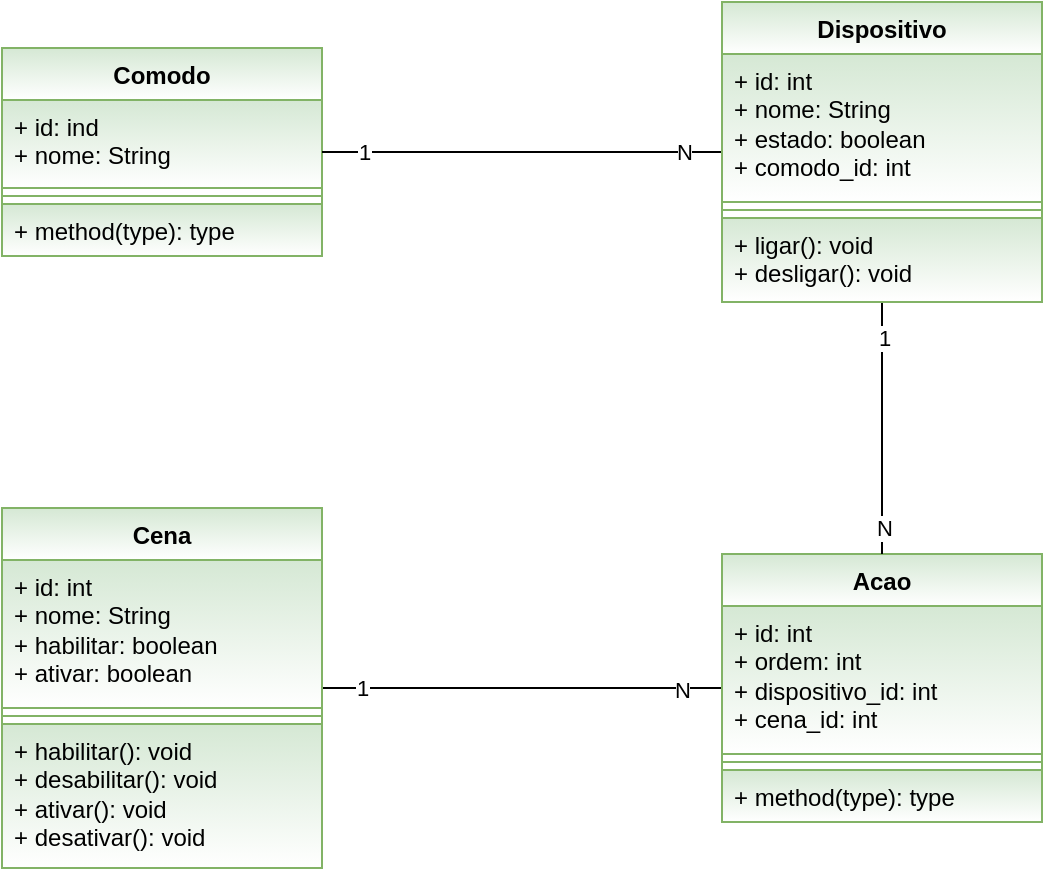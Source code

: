 <mxfile version="28.1.2">
  <diagram name="Página-1" id="jPx56pyTARAd1mzxEmDt">
    <mxGraphModel grid="1" page="1" gridSize="10" guides="1" tooltips="1" connect="1" arrows="1" fold="1" pageScale="1" pageWidth="827" pageHeight="1169" math="0" shadow="0">
      <root>
        <mxCell id="0" />
        <mxCell id="1" parent="0" />
        <mxCell id="Opfk4KADFe1aWOcbteG7-23" style="edgeStyle=orthogonalEdgeStyle;rounded=0;orthogonalLoop=1;jettySize=auto;html=1;endArrow=none;endFill=0;" edge="1" parent="1" source="Opfk4KADFe1aWOcbteG7-1" target="Opfk4KADFe1aWOcbteG7-5">
          <mxGeometry relative="1" as="geometry" />
        </mxCell>
        <mxCell id="Opfk4KADFe1aWOcbteG7-36" value="N" style="edgeLabel;html=1;align=center;verticalAlign=middle;resizable=0;points=[];" vertex="1" connectable="0" parent="Opfk4KADFe1aWOcbteG7-23">
          <mxGeometry x="0.72" y="-1" relative="1" as="geometry">
            <mxPoint x="8" as="offset" />
          </mxGeometry>
        </mxCell>
        <mxCell id="Opfk4KADFe1aWOcbteG7-37" value="1" style="edgeLabel;html=1;align=center;verticalAlign=middle;resizable=0;points=[];" vertex="1" connectable="0" parent="Opfk4KADFe1aWOcbteG7-23">
          <mxGeometry x="-0.788" relative="1" as="geometry">
            <mxPoint x="-1" as="offset" />
          </mxGeometry>
        </mxCell>
        <mxCell id="Opfk4KADFe1aWOcbteG7-1" value="Cena" style="swimlane;fontStyle=1;align=center;verticalAlign=top;childLayout=stackLayout;horizontal=1;startSize=26;horizontalStack=0;resizeParent=1;resizeParentMax=0;resizeLast=0;collapsible=1;marginBottom=0;whiteSpace=wrap;html=1;perimeterSpacing=0;fillColor=#d5e8d4;strokeColor=#82b366;fillStyle=solid;gradientColor=#FFFFFF;" vertex="1" parent="1">
          <mxGeometry x="190" y="320" width="160" height="180" as="geometry" />
        </mxCell>
        <mxCell id="Opfk4KADFe1aWOcbteG7-2" value="+ id: int&lt;div&gt;+ nome: String&lt;/div&gt;&lt;div&gt;&lt;span style=&quot;background-color: transparent; color: light-dark(rgb(0, 0, 0), rgb(255, 255, 255));&quot;&gt;+ habilitar: boolean&lt;/span&gt;&lt;/div&gt;&lt;div&gt;&lt;span style=&quot;background-color: transparent; color: light-dark(rgb(0, 0, 0), rgb(255, 255, 255));&quot;&gt;+ ativar: boolean&lt;/span&gt;&lt;/div&gt;" style="text;strokeColor=#82b366;fillColor=#d5e8d4;align=left;verticalAlign=top;spacingLeft=4;spacingRight=4;overflow=hidden;rotatable=0;points=[[0,0.5],[1,0.5]];portConstraint=eastwest;whiteSpace=wrap;html=1;perimeterSpacing=0;fillStyle=solid;gradientColor=#FFFFFF;" vertex="1" parent="Opfk4KADFe1aWOcbteG7-1">
          <mxGeometry y="26" width="160" height="74" as="geometry" />
        </mxCell>
        <mxCell id="Opfk4KADFe1aWOcbteG7-3" value="" style="line;strokeWidth=1;fillColor=#d5e8d4;align=left;verticalAlign=middle;spacingTop=-1;spacingLeft=3;spacingRight=3;rotatable=0;labelPosition=right;points=[];portConstraint=eastwest;strokeColor=#82b366;perimeterSpacing=0;fillStyle=solid;gradientColor=#FFFFFF;" vertex="1" parent="Opfk4KADFe1aWOcbteG7-1">
          <mxGeometry y="100" width="160" height="8" as="geometry" />
        </mxCell>
        <mxCell id="Opfk4KADFe1aWOcbteG7-4" value="+ habilitar(): void&lt;div&gt;+ desabilitar(): void&lt;/div&gt;&lt;div&gt;+ ativar(): void&lt;/div&gt;&lt;div&gt;+ desativar(): void&lt;/div&gt;" style="text;strokeColor=#82b366;fillColor=#d5e8d4;align=left;verticalAlign=top;spacingLeft=4;spacingRight=4;overflow=hidden;rotatable=0;points=[[0,0.5],[1,0.5]];portConstraint=eastwest;whiteSpace=wrap;html=1;perimeterSpacing=0;fillStyle=solid;gradientColor=#FFFFFF;" vertex="1" parent="Opfk4KADFe1aWOcbteG7-1">
          <mxGeometry y="108" width="160" height="72" as="geometry" />
        </mxCell>
        <mxCell id="Opfk4KADFe1aWOcbteG7-5" value="Acao" style="swimlane;fontStyle=1;align=center;verticalAlign=top;childLayout=stackLayout;horizontal=1;startSize=26;horizontalStack=0;resizeParent=1;resizeParentMax=0;resizeLast=0;collapsible=1;marginBottom=0;whiteSpace=wrap;html=1;perimeterSpacing=0;fillColor=#d5e8d4;strokeColor=#82b366;fillStyle=solid;gradientColor=#FFFFFF;" vertex="1" parent="1">
          <mxGeometry x="550" y="343" width="160" height="134" as="geometry" />
        </mxCell>
        <mxCell id="Opfk4KADFe1aWOcbteG7-6" value="&lt;div&gt;&lt;span style=&quot;background-color: transparent; color: light-dark(rgb(0, 0, 0), rgb(255, 255, 255));&quot;&gt;+ id: int&lt;/span&gt;&lt;/div&gt;&lt;div&gt;+ ordem: int&lt;/div&gt;+ dispositivo_id: int&lt;div&gt;+ cena_id: int&lt;/div&gt;&lt;div&gt;&lt;br&gt;&lt;/div&gt;" style="text;strokeColor=#82b366;fillColor=#d5e8d4;align=left;verticalAlign=top;spacingLeft=4;spacingRight=4;overflow=hidden;rotatable=0;points=[[0,0.5],[1,0.5]];portConstraint=eastwest;whiteSpace=wrap;html=1;perimeterSpacing=0;fillStyle=solid;gradientColor=#FFFFFF;" vertex="1" parent="Opfk4KADFe1aWOcbteG7-5">
          <mxGeometry y="26" width="160" height="74" as="geometry" />
        </mxCell>
        <mxCell id="Opfk4KADFe1aWOcbteG7-7" value="" style="line;strokeWidth=1;fillColor=#d5e8d4;align=left;verticalAlign=middle;spacingTop=-1;spacingLeft=3;spacingRight=3;rotatable=0;labelPosition=right;points=[];portConstraint=eastwest;strokeColor=#82b366;perimeterSpacing=0;fillStyle=solid;gradientColor=#FFFFFF;" vertex="1" parent="Opfk4KADFe1aWOcbteG7-5">
          <mxGeometry y="100" width="160" height="8" as="geometry" />
        </mxCell>
        <mxCell id="Opfk4KADFe1aWOcbteG7-8" value="+ method(type): type" style="text;strokeColor=#82b366;fillColor=#d5e8d4;align=left;verticalAlign=top;spacingLeft=4;spacingRight=4;overflow=hidden;rotatable=0;points=[[0,0.5],[1,0.5]];portConstraint=eastwest;whiteSpace=wrap;html=1;perimeterSpacing=0;fillStyle=solid;gradientColor=#FFFFFF;" vertex="1" parent="Opfk4KADFe1aWOcbteG7-5">
          <mxGeometry y="108" width="160" height="26" as="geometry" />
        </mxCell>
        <mxCell id="Opfk4KADFe1aWOcbteG7-9" value="Comodo" style="swimlane;fontStyle=1;align=center;verticalAlign=top;childLayout=stackLayout;horizontal=1;startSize=26;horizontalStack=0;resizeParent=1;resizeParentMax=0;resizeLast=0;collapsible=1;marginBottom=0;whiteSpace=wrap;html=1;perimeterSpacing=0;fillColor=#d5e8d4;strokeColor=#82b366;fillStyle=solid;gradientColor=#FFFFFF;" vertex="1" parent="1">
          <mxGeometry x="190" y="90" width="160" height="104" as="geometry" />
        </mxCell>
        <mxCell id="Opfk4KADFe1aWOcbteG7-10" value="+ id: ind&lt;div&gt;+ nome: String&lt;/div&gt;" style="text;strokeColor=#82b366;fillColor=#d5e8d4;align=left;verticalAlign=top;spacingLeft=4;spacingRight=4;overflow=hidden;rotatable=0;points=[[0,0.5],[1,0.5]];portConstraint=eastwest;whiteSpace=wrap;html=1;perimeterSpacing=0;fillStyle=solid;gradientColor=#FFFFFF;" vertex="1" parent="Opfk4KADFe1aWOcbteG7-9">
          <mxGeometry y="26" width="160" height="44" as="geometry" />
        </mxCell>
        <mxCell id="Opfk4KADFe1aWOcbteG7-11" value="" style="line;strokeWidth=1;fillColor=#d5e8d4;align=left;verticalAlign=middle;spacingTop=-1;spacingLeft=3;spacingRight=3;rotatable=0;labelPosition=right;points=[];portConstraint=eastwest;strokeColor=#82b366;perimeterSpacing=0;fillStyle=solid;gradientColor=#FFFFFF;" vertex="1" parent="Opfk4KADFe1aWOcbteG7-9">
          <mxGeometry y="70" width="160" height="8" as="geometry" />
        </mxCell>
        <mxCell id="Opfk4KADFe1aWOcbteG7-12" value="+ method(type): type" style="text;strokeColor=#82b366;fillColor=#d5e8d4;align=left;verticalAlign=top;spacingLeft=4;spacingRight=4;overflow=hidden;rotatable=0;points=[[0,0.5],[1,0.5]];portConstraint=eastwest;whiteSpace=wrap;html=1;perimeterSpacing=0;fillStyle=solid;gradientColor=#FFFFFF;" vertex="1" parent="Opfk4KADFe1aWOcbteG7-9">
          <mxGeometry y="78" width="160" height="26" as="geometry" />
        </mxCell>
        <mxCell id="Opfk4KADFe1aWOcbteG7-21" style="edgeStyle=orthogonalEdgeStyle;rounded=0;orthogonalLoop=1;jettySize=auto;html=1;endArrow=none;endFill=0;" edge="1" parent="1" source="Opfk4KADFe1aWOcbteG7-13" target="Opfk4KADFe1aWOcbteG7-9">
          <mxGeometry relative="1" as="geometry" />
        </mxCell>
        <mxCell id="Opfk4KADFe1aWOcbteG7-24" value="1" style="edgeLabel;html=1;align=center;verticalAlign=middle;resizable=0;points=[];" vertex="1" connectable="0" parent="Opfk4KADFe1aWOcbteG7-21">
          <mxGeometry x="0.705" y="-1" relative="1" as="geometry">
            <mxPoint x="-9" y="1" as="offset" />
          </mxGeometry>
        </mxCell>
        <mxCell id="Opfk4KADFe1aWOcbteG7-25" value="N" style="edgeLabel;html=1;align=center;verticalAlign=middle;resizable=0;points=[];" vertex="1" connectable="0" parent="Opfk4KADFe1aWOcbteG7-21">
          <mxGeometry x="-0.803" y="-1" relative="1" as="geometry">
            <mxPoint y="1" as="offset" />
          </mxGeometry>
        </mxCell>
        <mxCell id="Opfk4KADFe1aWOcbteG7-22" style="edgeStyle=orthogonalEdgeStyle;rounded=0;orthogonalLoop=1;jettySize=auto;html=1;endArrow=none;endFill=0;" edge="1" parent="1" source="Opfk4KADFe1aWOcbteG7-13" target="Opfk4KADFe1aWOcbteG7-5">
          <mxGeometry relative="1" as="geometry" />
        </mxCell>
        <mxCell id="Opfk4KADFe1aWOcbteG7-26" value="1" style="edgeLabel;html=1;align=center;verticalAlign=middle;resizable=0;points=[];" vertex="1" connectable="0" parent="Opfk4KADFe1aWOcbteG7-22">
          <mxGeometry x="-0.726" y="1" relative="1" as="geometry">
            <mxPoint as="offset" />
          </mxGeometry>
        </mxCell>
        <mxCell id="Opfk4KADFe1aWOcbteG7-35" value="N" style="edgeLabel;html=1;align=center;verticalAlign=middle;resizable=0;points=[];" vertex="1" connectable="0" parent="Opfk4KADFe1aWOcbteG7-22">
          <mxGeometry x="0.574" y="1" relative="1" as="geometry">
            <mxPoint y="14" as="offset" />
          </mxGeometry>
        </mxCell>
        <mxCell id="Opfk4KADFe1aWOcbteG7-13" value="Dispositivo" style="swimlane;fontStyle=1;align=center;verticalAlign=top;childLayout=stackLayout;horizontal=1;startSize=26;horizontalStack=0;resizeParent=1;resizeParentMax=0;resizeLast=0;collapsible=1;marginBottom=0;whiteSpace=wrap;html=1;perimeterSpacing=0;fillColor=#d5e8d4;strokeColor=#82b366;fillStyle=solid;gradientColor=#FFFFFF;" vertex="1" parent="1">
          <mxGeometry x="550" y="67" width="160" height="150" as="geometry" />
        </mxCell>
        <mxCell id="Opfk4KADFe1aWOcbteG7-14" value="+ id: int&lt;br&gt;+ nome: String&lt;div&gt;+ estado: boolean&lt;/div&gt;&lt;div&gt;+ comodo_id: int&lt;/div&gt;" style="text;strokeColor=#82b366;fillColor=#d5e8d4;align=left;verticalAlign=top;spacingLeft=4;spacingRight=4;overflow=hidden;rotatable=0;points=[[0,0.5],[1,0.5]];portConstraint=eastwest;whiteSpace=wrap;html=1;perimeterSpacing=0;fillStyle=solid;gradientColor=#FFFFFF;" vertex="1" parent="Opfk4KADFe1aWOcbteG7-13">
          <mxGeometry y="26" width="160" height="74" as="geometry" />
        </mxCell>
        <mxCell id="Opfk4KADFe1aWOcbteG7-15" value="" style="line;strokeWidth=1;fillColor=#d5e8d4;align=left;verticalAlign=middle;spacingTop=-1;spacingLeft=3;spacingRight=3;rotatable=0;labelPosition=right;points=[];portConstraint=eastwest;strokeColor=#82b366;perimeterSpacing=0;fillStyle=solid;gradientColor=#FFFFFF;" vertex="1" parent="Opfk4KADFe1aWOcbteG7-13">
          <mxGeometry y="100" width="160" height="8" as="geometry" />
        </mxCell>
        <mxCell id="Opfk4KADFe1aWOcbteG7-16" value="+ ligar(): void&lt;div&gt;+ desligar(): void&lt;/div&gt;&lt;div&gt;&lt;br&gt;&lt;/div&gt;&lt;div&gt;&lt;br&gt;&lt;/div&gt;" style="text;strokeColor=#82b366;fillColor=#d5e8d4;align=left;verticalAlign=top;spacingLeft=4;spacingRight=4;overflow=hidden;rotatable=0;points=[[0,0.5],[1,0.5]];portConstraint=eastwest;whiteSpace=wrap;html=1;perimeterSpacing=0;fillStyle=solid;gradientColor=#FFFFFF;" vertex="1" parent="Opfk4KADFe1aWOcbteG7-13">
          <mxGeometry y="108" width="160" height="42" as="geometry" />
        </mxCell>
      </root>
    </mxGraphModel>
  </diagram>
</mxfile>
